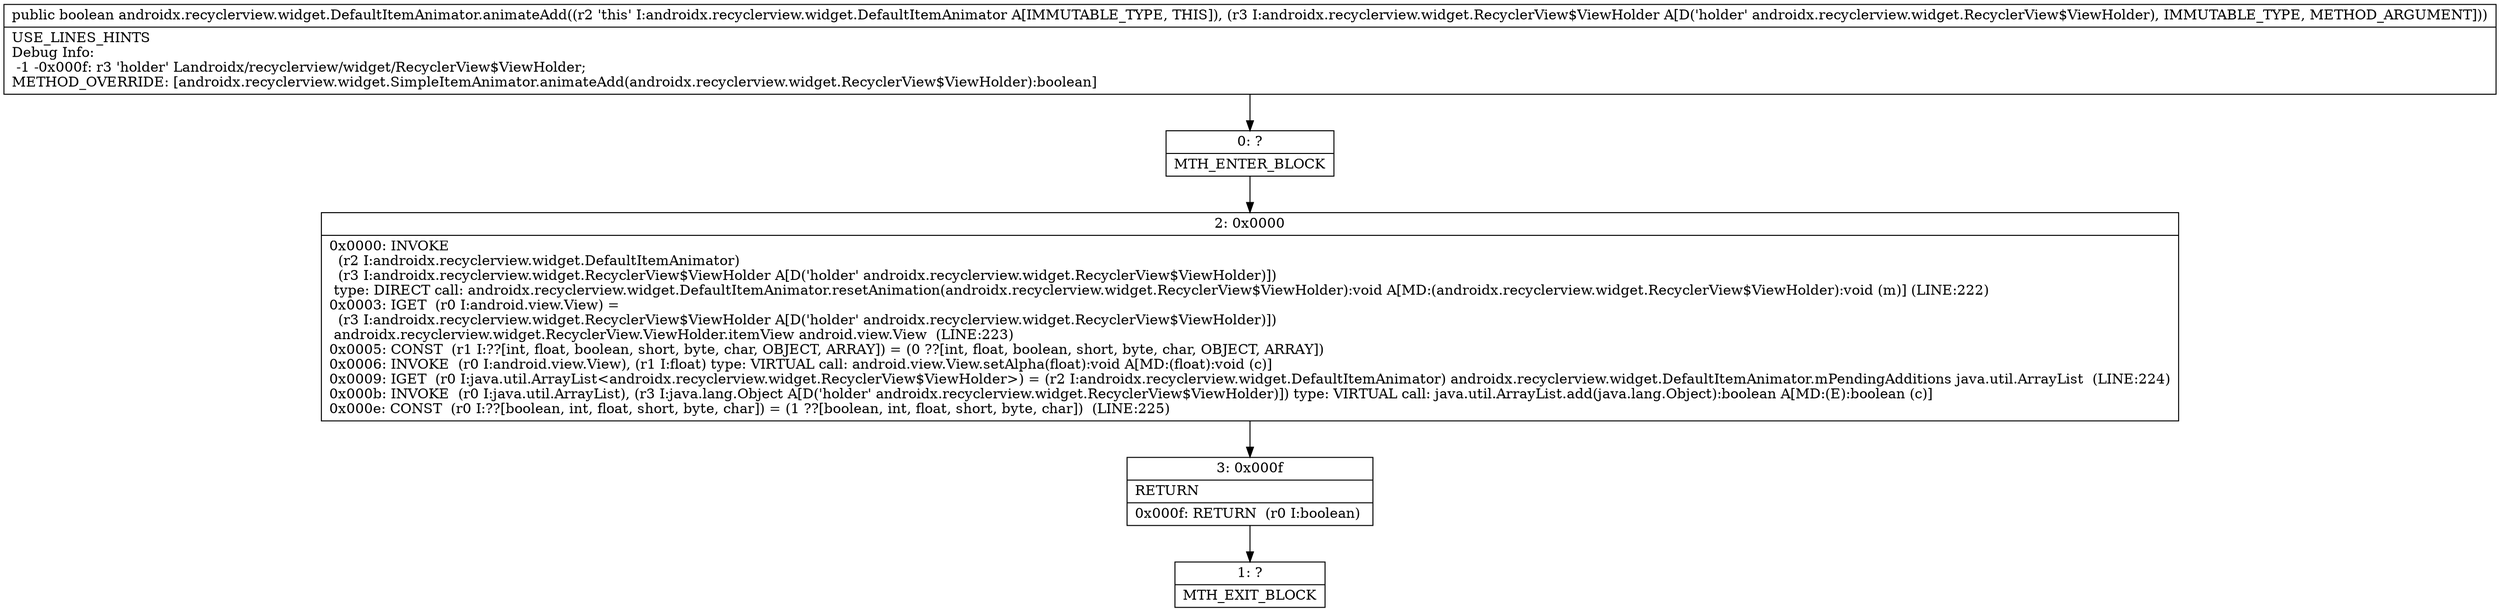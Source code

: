 digraph "CFG forandroidx.recyclerview.widget.DefaultItemAnimator.animateAdd(Landroidx\/recyclerview\/widget\/RecyclerView$ViewHolder;)Z" {
Node_0 [shape=record,label="{0\:\ ?|MTH_ENTER_BLOCK\l}"];
Node_2 [shape=record,label="{2\:\ 0x0000|0x0000: INVOKE  \l  (r2 I:androidx.recyclerview.widget.DefaultItemAnimator)\l  (r3 I:androidx.recyclerview.widget.RecyclerView$ViewHolder A[D('holder' androidx.recyclerview.widget.RecyclerView$ViewHolder)])\l type: DIRECT call: androidx.recyclerview.widget.DefaultItemAnimator.resetAnimation(androidx.recyclerview.widget.RecyclerView$ViewHolder):void A[MD:(androidx.recyclerview.widget.RecyclerView$ViewHolder):void (m)] (LINE:222)\l0x0003: IGET  (r0 I:android.view.View) = \l  (r3 I:androidx.recyclerview.widget.RecyclerView$ViewHolder A[D('holder' androidx.recyclerview.widget.RecyclerView$ViewHolder)])\l androidx.recyclerview.widget.RecyclerView.ViewHolder.itemView android.view.View  (LINE:223)\l0x0005: CONST  (r1 I:??[int, float, boolean, short, byte, char, OBJECT, ARRAY]) = (0 ??[int, float, boolean, short, byte, char, OBJECT, ARRAY]) \l0x0006: INVOKE  (r0 I:android.view.View), (r1 I:float) type: VIRTUAL call: android.view.View.setAlpha(float):void A[MD:(float):void (c)]\l0x0009: IGET  (r0 I:java.util.ArrayList\<androidx.recyclerview.widget.RecyclerView$ViewHolder\>) = (r2 I:androidx.recyclerview.widget.DefaultItemAnimator) androidx.recyclerview.widget.DefaultItemAnimator.mPendingAdditions java.util.ArrayList  (LINE:224)\l0x000b: INVOKE  (r0 I:java.util.ArrayList), (r3 I:java.lang.Object A[D('holder' androidx.recyclerview.widget.RecyclerView$ViewHolder)]) type: VIRTUAL call: java.util.ArrayList.add(java.lang.Object):boolean A[MD:(E):boolean (c)]\l0x000e: CONST  (r0 I:??[boolean, int, float, short, byte, char]) = (1 ??[boolean, int, float, short, byte, char])  (LINE:225)\l}"];
Node_3 [shape=record,label="{3\:\ 0x000f|RETURN\l|0x000f: RETURN  (r0 I:boolean) \l}"];
Node_1 [shape=record,label="{1\:\ ?|MTH_EXIT_BLOCK\l}"];
MethodNode[shape=record,label="{public boolean androidx.recyclerview.widget.DefaultItemAnimator.animateAdd((r2 'this' I:androidx.recyclerview.widget.DefaultItemAnimator A[IMMUTABLE_TYPE, THIS]), (r3 I:androidx.recyclerview.widget.RecyclerView$ViewHolder A[D('holder' androidx.recyclerview.widget.RecyclerView$ViewHolder), IMMUTABLE_TYPE, METHOD_ARGUMENT]))  | USE_LINES_HINTS\lDebug Info:\l  \-1 \-0x000f: r3 'holder' Landroidx\/recyclerview\/widget\/RecyclerView$ViewHolder;\lMETHOD_OVERRIDE: [androidx.recyclerview.widget.SimpleItemAnimator.animateAdd(androidx.recyclerview.widget.RecyclerView$ViewHolder):boolean]\l}"];
MethodNode -> Node_0;Node_0 -> Node_2;
Node_2 -> Node_3;
Node_3 -> Node_1;
}

